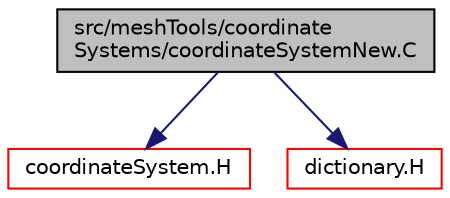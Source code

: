 digraph "src/meshTools/coordinateSystems/coordinateSystemNew.C"
{
  bgcolor="transparent";
  edge [fontname="Helvetica",fontsize="10",labelfontname="Helvetica",labelfontsize="10"];
  node [fontname="Helvetica",fontsize="10",shape=record];
  Node0 [label="src/meshTools/coordinate\lSystems/coordinateSystemNew.C",height=0.2,width=0.4,color="black", fillcolor="grey75", style="filled", fontcolor="black"];
  Node0 -> Node1 [color="midnightblue",fontsize="10",style="solid",fontname="Helvetica"];
  Node1 [label="coordinateSystem.H",height=0.2,width=0.4,color="red",URL="$a08207.html"];
  Node0 -> Node125 [color="midnightblue",fontsize="10",style="solid",fontname="Helvetica"];
  Node125 [label="dictionary.H",height=0.2,width=0.4,color="red",URL="$a09506.html"];
}
